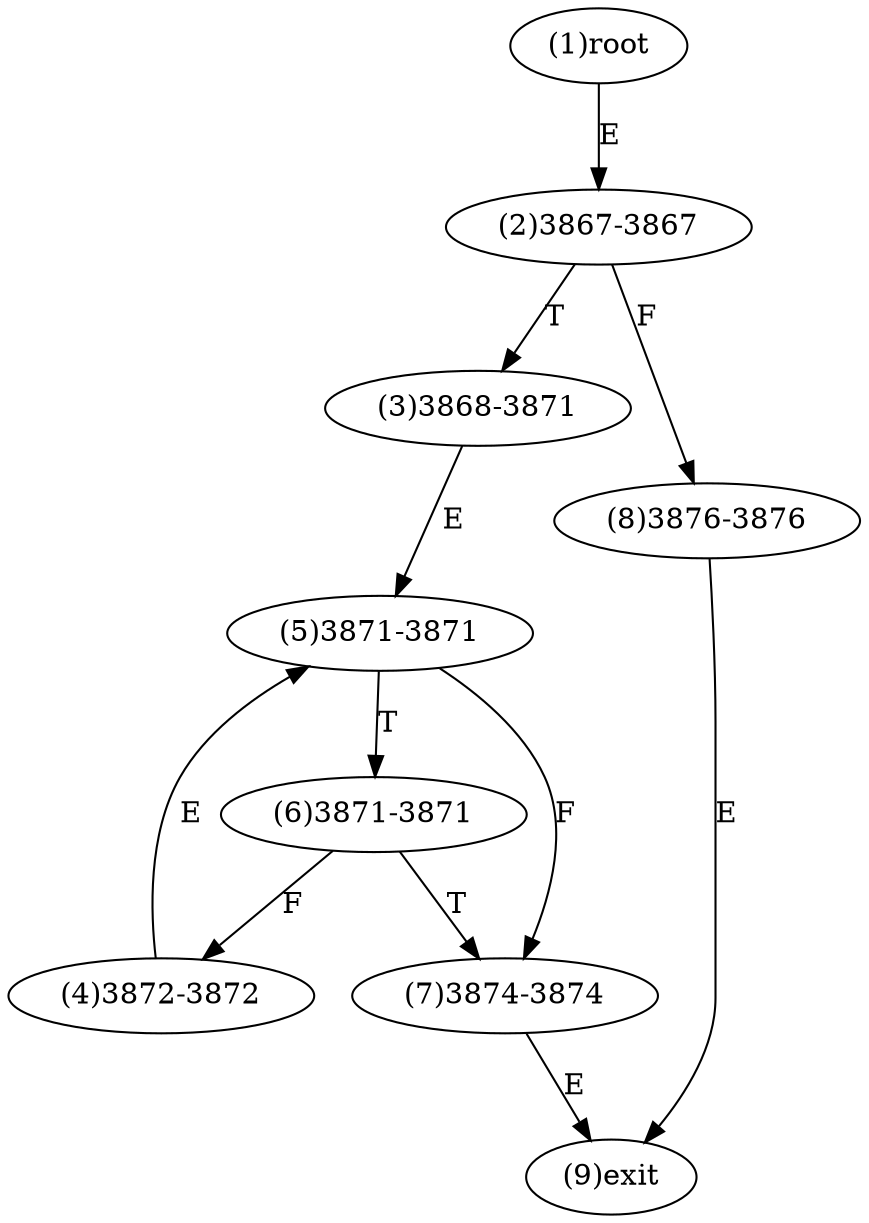 digraph "" { 
1[ label="(1)root"];
2[ label="(2)3867-3867"];
3[ label="(3)3868-3871"];
4[ label="(4)3872-3872"];
5[ label="(5)3871-3871"];
6[ label="(6)3871-3871"];
7[ label="(7)3874-3874"];
8[ label="(8)3876-3876"];
9[ label="(9)exit"];
1->2[ label="E"];
2->8[ label="F"];
2->3[ label="T"];
3->5[ label="E"];
4->5[ label="E"];
5->7[ label="F"];
5->6[ label="T"];
6->4[ label="F"];
6->7[ label="T"];
7->9[ label="E"];
8->9[ label="E"];
}